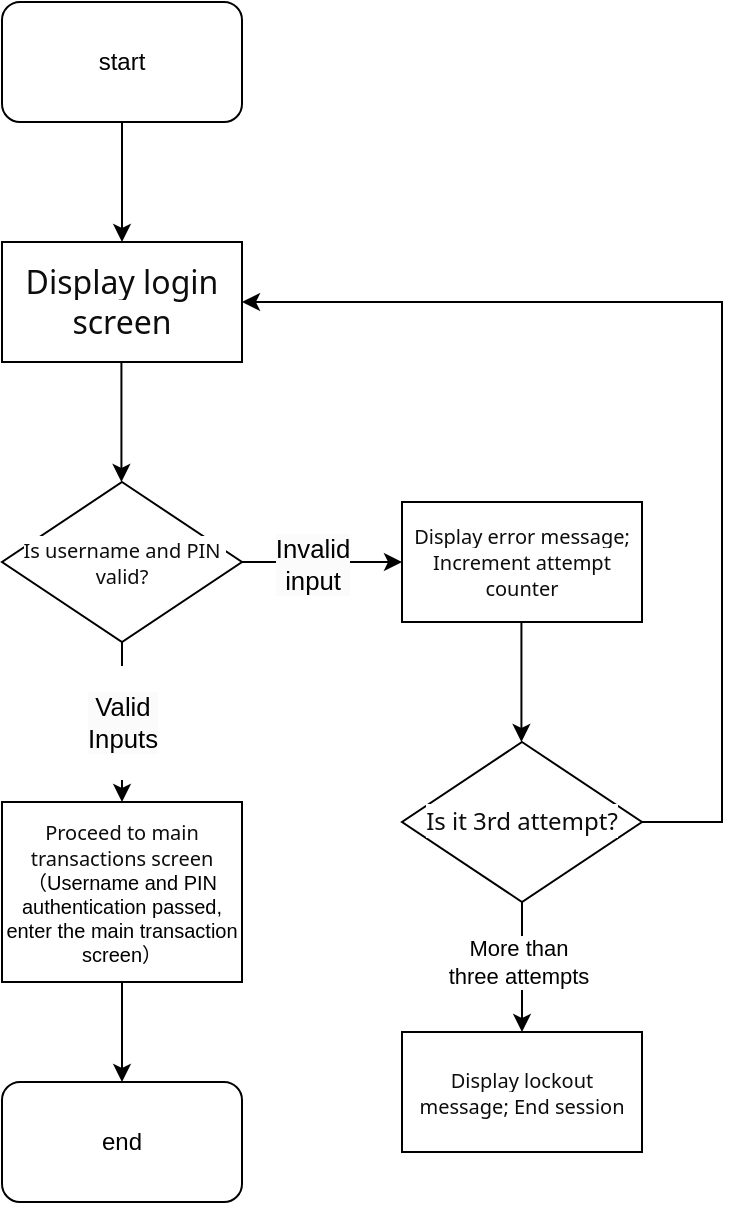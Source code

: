 <mxfile version="24.2.5" type="device">
  <diagram id="C5RBs43oDa-KdzZeNtuy" name="Page-1">
    <mxGraphModel dx="659" dy="339" grid="1" gridSize="10" guides="1" tooltips="1" connect="1" arrows="1" fold="1" page="1" pageScale="1" pageWidth="827" pageHeight="1169" math="0" shadow="0">
      <root>
        <mxCell id="WIyWlLk6GJQsqaUBKTNV-0" />
        <mxCell id="WIyWlLk6GJQsqaUBKTNV-1" parent="WIyWlLk6GJQsqaUBKTNV-0" />
        <mxCell id="BLj86JJh6pX07zP2hgza-0" value="start" style="rounded=1;whiteSpace=wrap;html=1;" vertex="1" parent="WIyWlLk6GJQsqaUBKTNV-1">
          <mxGeometry x="120" y="40" width="120" height="60" as="geometry" />
        </mxCell>
        <mxCell id="BLj86JJh6pX07zP2hgza-1" value="" style="endArrow=classic;html=1;rounded=0;exitX=0.5;exitY=1;exitDx=0;exitDy=0;" edge="1" parent="WIyWlLk6GJQsqaUBKTNV-1" source="BLj86JJh6pX07zP2hgza-0">
          <mxGeometry width="50" height="50" relative="1" as="geometry">
            <mxPoint x="320" y="310" as="sourcePoint" />
            <mxPoint x="180" y="160" as="targetPoint" />
          </mxGeometry>
        </mxCell>
        <mxCell id="BLj86JJh6pX07zP2hgza-2" value="&lt;span style=&quot;color: rgb(13, 13, 13); font-family: Söhne, ui-sans-serif, system-ui, -apple-system, &amp;quot;Segoe UI&amp;quot;, Roboto, Ubuntu, Cantarell, &amp;quot;Noto Sans&amp;quot;, sans-serif, &amp;quot;Helvetica Neue&amp;quot;, Arial, &amp;quot;Apple Color Emoji&amp;quot;, &amp;quot;Segoe UI Emoji&amp;quot;, &amp;quot;Segoe UI Symbol&amp;quot;, &amp;quot;Noto Color Emoji&amp;quot;; font-size: 16px; text-align: left; white-space-collapse: preserve; background-color: rgb(255, 255, 255);&quot;&gt;Display login screen&lt;/span&gt;" style="rounded=0;whiteSpace=wrap;html=1;" vertex="1" parent="WIyWlLk6GJQsqaUBKTNV-1">
          <mxGeometry x="120" y="160" width="120" height="60" as="geometry" />
        </mxCell>
        <mxCell id="BLj86JJh6pX07zP2hgza-3" value="" style="endArrow=classic;html=1;rounded=0;exitX=0.5;exitY=1;exitDx=0;exitDy=0;" edge="1" parent="WIyWlLk6GJQsqaUBKTNV-1">
          <mxGeometry width="50" height="50" relative="1" as="geometry">
            <mxPoint x="179.71" y="220" as="sourcePoint" />
            <mxPoint x="179.71" y="280" as="targetPoint" />
          </mxGeometry>
        </mxCell>
        <mxCell id="BLj86JJh6pX07zP2hgza-4" value="&lt;span style=&quot;color: rgb(13, 13, 13); font-family: Söhne, ui-sans-serif, system-ui, -apple-system, &amp;quot;Segoe UI&amp;quot;, Roboto, Ubuntu, Cantarell, &amp;quot;Noto Sans&amp;quot;, sans-serif, &amp;quot;Helvetica Neue&amp;quot;, Arial, &amp;quot;Apple Color Emoji&amp;quot;, &amp;quot;Segoe UI Emoji&amp;quot;, &amp;quot;Segoe UI Symbol&amp;quot;, &amp;quot;Noto Color Emoji&amp;quot;; font-size: 10px; text-align: left; white-space-collapse: preserve; background-color: rgb(255, 255, 255);&quot;&gt;Is username and PIN valid?&lt;/span&gt;" style="rhombus;whiteSpace=wrap;html=1;fontSize=10;" vertex="1" parent="WIyWlLk6GJQsqaUBKTNV-1">
          <mxGeometry x="120" y="280" width="120" height="80" as="geometry" />
        </mxCell>
        <mxCell id="BLj86JJh6pX07zP2hgza-5" value="&lt;h3 style=&quot;font-size: 10px;&quot;&gt;&lt;span style=&quot;color: rgb(13, 13, 13); font-family: Söhne, ui-sans-serif, system-ui, -apple-system, &amp;quot;Segoe UI&amp;quot;, Roboto, Ubuntu, Cantarell, &amp;quot;Noto Sans&amp;quot;, sans-serif, &amp;quot;Helvetica Neue&amp;quot;, Arial, &amp;quot;Apple Color Emoji&amp;quot;, &amp;quot;Segoe UI Emoji&amp;quot;, &amp;quot;Segoe UI Symbol&amp;quot;, &amp;quot;Noto Color Emoji&amp;quot;; font-size: 10px; font-weight: 400; text-align: left; white-space-collapse: preserve; background-color: rgb(255, 255, 255);&quot;&gt;Display error message; Increment attempt counter&lt;/span&gt;&lt;br style=&quot;font-size: 10px;&quot;&gt;&lt;/h3&gt;" style="rounded=0;whiteSpace=wrap;html=1;fontSize=10;" vertex="1" parent="WIyWlLk6GJQsqaUBKTNV-1">
          <mxGeometry x="320" y="290" width="120" height="60" as="geometry" />
        </mxCell>
        <mxCell id="BLj86JJh6pX07zP2hgza-6" value="" style="endArrow=classic;html=1;rounded=0;exitX=1;exitY=0.5;exitDx=0;exitDy=0;entryX=0;entryY=0.5;entryDx=0;entryDy=0;" edge="1" parent="WIyWlLk6GJQsqaUBKTNV-1" source="BLj86JJh6pX07zP2hgza-4" target="BLj86JJh6pX07zP2hgza-5">
          <mxGeometry width="50" height="50" relative="1" as="geometry">
            <mxPoint x="189.71" y="230" as="sourcePoint" />
            <mxPoint x="189.71" y="290" as="targetPoint" />
          </mxGeometry>
        </mxCell>
        <mxCell id="BLj86JJh6pX07zP2hgza-9" value="&lt;h3 style=&quot;text-wrap: wrap; background-color: rgb(251, 251, 251);&quot;&gt;&lt;span style=&quot;font-weight: normal;&quot;&gt;Invalid input&lt;/span&gt;&lt;/h3&gt;" style="edgeLabel;html=1;align=center;verticalAlign=middle;resizable=0;points=[];" vertex="1" connectable="0" parent="BLj86JJh6pX07zP2hgza-6">
          <mxGeometry x="-0.136" y="-1" relative="1" as="geometry">
            <mxPoint as="offset" />
          </mxGeometry>
        </mxCell>
        <mxCell id="BLj86JJh6pX07zP2hgza-7" value="" style="endArrow=classic;html=1;rounded=0;exitX=0.5;exitY=1;exitDx=0;exitDy=0;entryX=0.5;entryY=0;entryDx=0;entryDy=0;" edge="1" parent="WIyWlLk6GJQsqaUBKTNV-1" target="BLj86JJh6pX07zP2hgza-8">
          <mxGeometry width="50" height="50" relative="1" as="geometry">
            <mxPoint x="180" y="360" as="sourcePoint" />
            <mxPoint x="180" y="420" as="targetPoint" />
          </mxGeometry>
        </mxCell>
        <mxCell id="BLj86JJh6pX07zP2hgza-10" value="&lt;h3 style=&quot;text-wrap: wrap; background-color: rgb(251, 251, 251);&quot;&gt;&lt;span style=&quot;font-weight: normal;&quot;&gt;Valid Inputs&lt;/span&gt;&lt;/h3&gt;" style="edgeLabel;html=1;align=center;verticalAlign=middle;resizable=0;points=[];" vertex="1" connectable="0" parent="BLj86JJh6pX07zP2hgza-7">
          <mxGeometry x="-0.294" relative="1" as="geometry">
            <mxPoint y="12" as="offset" />
          </mxGeometry>
        </mxCell>
        <mxCell id="BLj86JJh6pX07zP2hgza-8" value="&lt;h3 style=&quot;font-size: 10px;&quot;&gt;&lt;span style=&quot;font-weight: normal;&quot;&gt;&lt;span style=&quot;color: rgb(13, 13, 13); font-family: Söhne, ui-sans-serif, system-ui, -apple-system, &amp;quot;Segoe UI&amp;quot;, Roboto, Ubuntu, Cantarell, &amp;quot;Noto Sans&amp;quot;, sans-serif, &amp;quot;Helvetica Neue&amp;quot;, Arial, &amp;quot;Apple Color Emoji&amp;quot;, &amp;quot;Segoe UI Emoji&amp;quot;, &amp;quot;Segoe UI Symbol&amp;quot;, &amp;quot;Noto Color Emoji&amp;quot;; font-size: 10px; text-align: left; white-space-collapse: preserve; background-color: rgb(255, 255, 255);&quot;&gt;Proceed to main transactions screen&lt;br/&gt;&lt;/span&gt;（Username and PIN authentication passed, enter the main transaction screen）&lt;/span&gt;&lt;/h3&gt;" style="rounded=0;whiteSpace=wrap;html=1;fontSize=10;" vertex="1" parent="WIyWlLk6GJQsqaUBKTNV-1">
          <mxGeometry x="120" y="440" width="120" height="90" as="geometry" />
        </mxCell>
        <mxCell id="BLj86JJh6pX07zP2hgza-11" value="" style="endArrow=classic;html=1;rounded=0;exitX=0.5;exitY=1;exitDx=0;exitDy=0;" edge="1" parent="WIyWlLk6GJQsqaUBKTNV-1">
          <mxGeometry width="50" height="50" relative="1" as="geometry">
            <mxPoint x="379.71" y="350" as="sourcePoint" />
            <mxPoint x="379.71" y="410" as="targetPoint" />
          </mxGeometry>
        </mxCell>
        <mxCell id="BLj86JJh6pX07zP2hgza-12" value="&lt;span style=&quot;color: rgb(13, 13, 13); font-family: Söhne, ui-sans-serif, system-ui, -apple-system, &amp;quot;Segoe UI&amp;quot;, Roboto, Ubuntu, Cantarell, &amp;quot;Noto Sans&amp;quot;, sans-serif, &amp;quot;Helvetica Neue&amp;quot;, Arial, &amp;quot;Apple Color Emoji&amp;quot;, &amp;quot;Segoe UI Emoji&amp;quot;, &amp;quot;Segoe UI Symbol&amp;quot;, &amp;quot;Noto Color Emoji&amp;quot;; font-size: 12px; text-align: left; white-space-collapse: preserve; background-color: rgb(255, 255, 255);&quot;&gt;Is it 3rd attempt?&lt;/span&gt;" style="rhombus;whiteSpace=wrap;html=1;fontSize=12;" vertex="1" parent="WIyWlLk6GJQsqaUBKTNV-1">
          <mxGeometry x="320" y="410" width="120" height="80" as="geometry" />
        </mxCell>
        <mxCell id="BLj86JJh6pX07zP2hgza-13" value="&lt;h3 style=&quot;font-size: 10px;&quot;&gt;&lt;span style=&quot;color: rgb(13, 13, 13); font-family: Söhne, ui-sans-serif, system-ui, -apple-system, &amp;quot;Segoe UI&amp;quot;, Roboto, Ubuntu, Cantarell, &amp;quot;Noto Sans&amp;quot;, sans-serif, &amp;quot;Helvetica Neue&amp;quot;, Arial, &amp;quot;Apple Color Emoji&amp;quot;, &amp;quot;Segoe UI Emoji&amp;quot;, &amp;quot;Segoe UI Symbol&amp;quot;, &amp;quot;Noto Color Emoji&amp;quot;; font-size: 10px; font-weight: 400; text-align: left; white-space-collapse: preserve; background-color: rgb(255, 255, 255);&quot;&gt;Display lockout message; End session&lt;/span&gt;&lt;br style=&quot;font-size: 10px;&quot;&gt;&lt;/h3&gt;" style="rounded=0;whiteSpace=wrap;html=1;fontSize=10;" vertex="1" parent="WIyWlLk6GJQsqaUBKTNV-1">
          <mxGeometry x="320" y="555" width="120" height="60" as="geometry" />
        </mxCell>
        <mxCell id="BLj86JJh6pX07zP2hgza-14" value="" style="endArrow=classic;html=1;rounded=0;exitX=0.5;exitY=1;exitDx=0;exitDy=0;entryX=0.5;entryY=0;entryDx=0;entryDy=0;" edge="1" parent="WIyWlLk6GJQsqaUBKTNV-1" target="BLj86JJh6pX07zP2hgza-13" source="BLj86JJh6pX07zP2hgza-12">
          <mxGeometry width="50" height="50" relative="1" as="geometry">
            <mxPoint x="440" y="450" as="sourcePoint" />
            <mxPoint x="389.71" y="420" as="targetPoint" />
          </mxGeometry>
        </mxCell>
        <mxCell id="BLj86JJh6pX07zP2hgza-15" value="&lt;h3 style=&quot;text-wrap: wrap; background-color: rgb(251, 251, 251);&quot;&gt;&lt;br&gt;&lt;/h3&gt;" style="edgeLabel;html=1;align=center;verticalAlign=middle;resizable=0;points=[];" vertex="1" connectable="0" parent="BLj86JJh6pX07zP2hgza-14">
          <mxGeometry x="-0.136" y="-1" relative="1" as="geometry">
            <mxPoint as="offset" />
          </mxGeometry>
        </mxCell>
        <mxCell id="BLj86JJh6pX07zP2hgza-17" value="More than &lt;br&gt;three attempts" style="edgeLabel;html=1;align=center;verticalAlign=middle;resizable=0;points=[];" vertex="1" connectable="0" parent="BLj86JJh6pX07zP2hgza-14">
          <mxGeometry x="-0.079" y="-2" relative="1" as="geometry">
            <mxPoint as="offset" />
          </mxGeometry>
        </mxCell>
        <mxCell id="BLj86JJh6pX07zP2hgza-18" value="end" style="rounded=1;whiteSpace=wrap;html=1;" vertex="1" parent="WIyWlLk6GJQsqaUBKTNV-1">
          <mxGeometry x="120" y="580" width="120" height="60" as="geometry" />
        </mxCell>
        <mxCell id="BLj86JJh6pX07zP2hgza-20" value="" style="endArrow=classic;html=1;rounded=0;exitX=1;exitY=0.5;exitDx=0;exitDy=0;entryX=1;entryY=0.5;entryDx=0;entryDy=0;" edge="1" parent="WIyWlLk6GJQsqaUBKTNV-1" source="BLj86JJh6pX07zP2hgza-12" target="BLj86JJh6pX07zP2hgza-2">
          <mxGeometry width="50" height="50" relative="1" as="geometry">
            <mxPoint x="389.71" y="360" as="sourcePoint" />
            <mxPoint x="389.71" y="420" as="targetPoint" />
            <Array as="points">
              <mxPoint x="480" y="450" />
              <mxPoint x="480" y="190" />
            </Array>
          </mxGeometry>
        </mxCell>
        <mxCell id="BLj86JJh6pX07zP2hgza-21" value="" style="endArrow=classic;html=1;rounded=0;exitX=0.5;exitY=1;exitDx=0;exitDy=0;entryX=0.5;entryY=0;entryDx=0;entryDy=0;" edge="1" parent="WIyWlLk6GJQsqaUBKTNV-1" source="BLj86JJh6pX07zP2hgza-8" target="BLj86JJh6pX07zP2hgza-18">
          <mxGeometry width="50" height="50" relative="1" as="geometry">
            <mxPoint x="170" y="540" as="sourcePoint" />
            <mxPoint x="220" y="490" as="targetPoint" />
          </mxGeometry>
        </mxCell>
      </root>
    </mxGraphModel>
  </diagram>
</mxfile>
